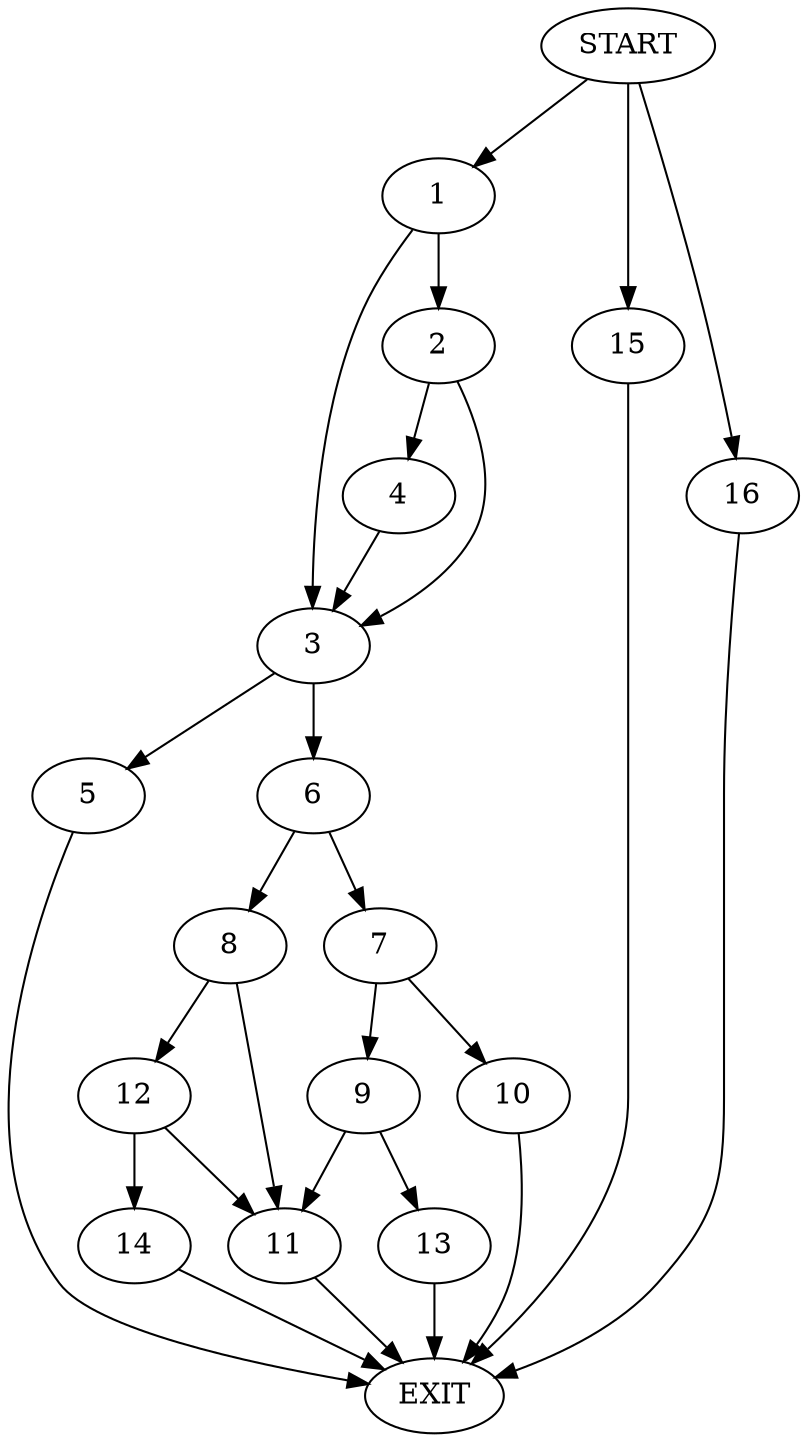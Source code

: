 digraph {
0 [label="START"]
17 [label="EXIT"]
0 -> 1
1 -> 2
1 -> 3
2 -> 4
2 -> 3
3 -> 5
3 -> 6
4 -> 3
6 -> 7
6 -> 8
5 -> 17
7 -> 9
7 -> 10
8 -> 11
8 -> 12
10 -> 17
9 -> 11
9 -> 13
11 -> 17
13 -> 17
12 -> 11
12 -> 14
14 -> 17
0 -> 15
15 -> 17
0 -> 16
16 -> 17
}
